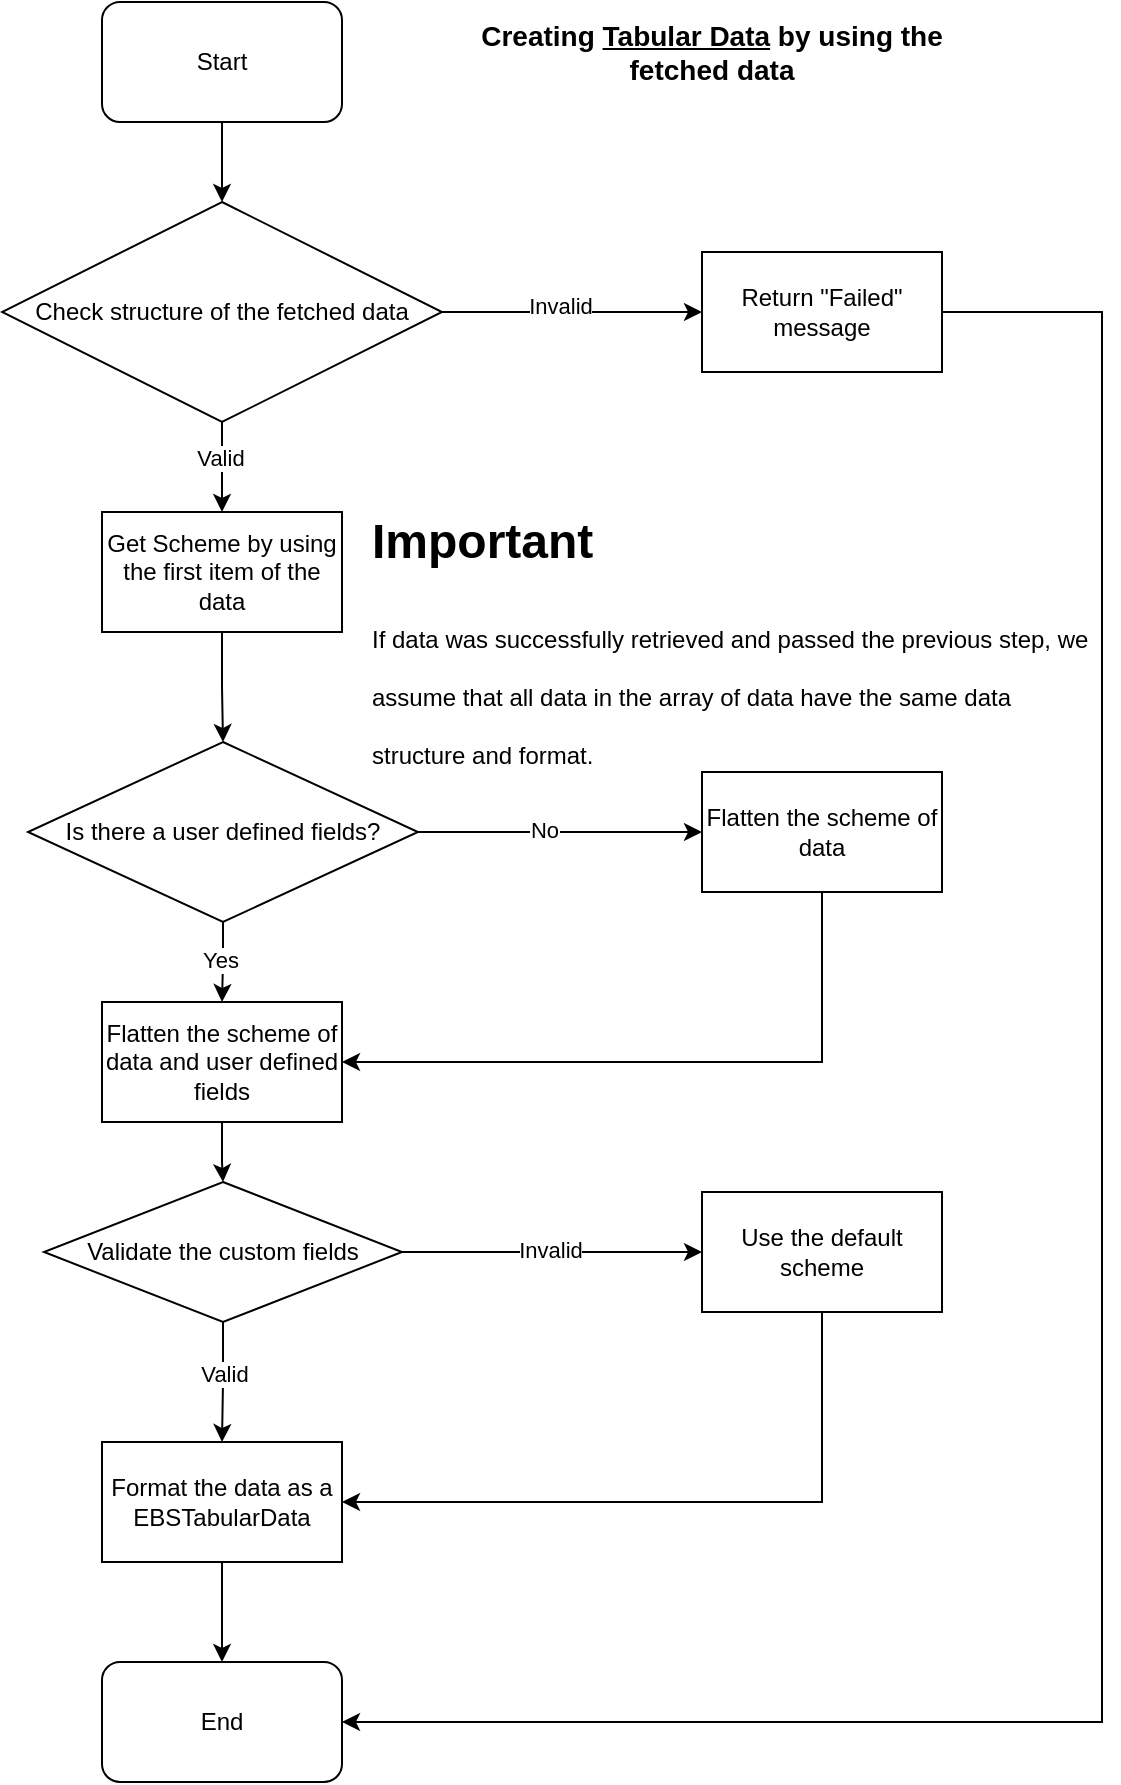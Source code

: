 <mxfile version="14.6.13" type="device"><diagram id="QCUltttpgOT9a0w8yef7" name="페이지-1"><mxGraphModel dx="427" dy="593" grid="1" gridSize="10" guides="1" tooltips="1" connect="1" arrows="1" fold="1" page="1" pageScale="1" pageWidth="1100" pageHeight="850" math="0" shadow="0"><root><mxCell id="0"/><mxCell id="1" parent="0"/><mxCell id="4UrBICLmgBe5kc68abEb-9" value="" style="edgeStyle=orthogonalEdgeStyle;rounded=0;orthogonalLoop=1;jettySize=auto;html=1;entryX=0.5;entryY=0;entryDx=0;entryDy=0;" edge="1" parent="1" source="4UrBICLmgBe5kc68abEb-3" target="4UrBICLmgBe5kc68abEb-11"><mxGeometry relative="1" as="geometry"><mxPoint x="550" y="120" as="targetPoint"/></mxGeometry></mxCell><mxCell id="4UrBICLmgBe5kc68abEb-3" value="Start" style="rounded=1;whiteSpace=wrap;html=1;" vertex="1" parent="1"><mxGeometry x="490" y="30" width="120" height="60" as="geometry"/></mxCell><mxCell id="4UrBICLmgBe5kc68abEb-4" value="&lt;b&gt;&lt;font style=&quot;font-size: 14px&quot;&gt;Creating &lt;u&gt;Tabular Data&lt;/u&gt;&amp;nbsp;by using the fetched data&lt;/font&gt;&lt;/b&gt;" style="text;html=1;strokeColor=none;fillColor=none;align=center;verticalAlign=middle;whiteSpace=wrap;rounded=0;" vertex="1" parent="1"><mxGeometry x="660" y="30" width="270" height="50" as="geometry"/></mxCell><mxCell id="4UrBICLmgBe5kc68abEb-13" value="" style="edgeStyle=orthogonalEdgeStyle;rounded=0;orthogonalLoop=1;jettySize=auto;html=1;" edge="1" parent="1" source="4UrBICLmgBe5kc68abEb-11" target="4UrBICLmgBe5kc68abEb-12"><mxGeometry relative="1" as="geometry"/></mxCell><mxCell id="4UrBICLmgBe5kc68abEb-14" value="Invalid" style="edgeLabel;html=1;align=center;verticalAlign=middle;resizable=0;points=[];" vertex="1" connectable="0" parent="4UrBICLmgBe5kc68abEb-13"><mxGeometry x="-0.092" y="3" relative="1" as="geometry"><mxPoint as="offset"/></mxGeometry></mxCell><mxCell id="4UrBICLmgBe5kc68abEb-16" value="" style="edgeStyle=orthogonalEdgeStyle;rounded=0;orthogonalLoop=1;jettySize=auto;html=1;" edge="1" parent="1" source="4UrBICLmgBe5kc68abEb-11" target="4UrBICLmgBe5kc68abEb-15"><mxGeometry relative="1" as="geometry"/></mxCell><mxCell id="4UrBICLmgBe5kc68abEb-23" value="Valid" style="edgeLabel;html=1;align=center;verticalAlign=middle;resizable=0;points=[];" vertex="1" connectable="0" parent="4UrBICLmgBe5kc68abEb-16"><mxGeometry x="-0.219" y="-1" relative="1" as="geometry"><mxPoint as="offset"/></mxGeometry></mxCell><mxCell id="4UrBICLmgBe5kc68abEb-11" value="Check structure of the fetched data" style="rhombus;whiteSpace=wrap;html=1;" vertex="1" parent="1"><mxGeometry x="440" y="130" width="220" height="110" as="geometry"/></mxCell><mxCell id="4UrBICLmgBe5kc68abEb-44" style="edgeStyle=orthogonalEdgeStyle;rounded=0;orthogonalLoop=1;jettySize=auto;html=1;entryX=1;entryY=0.5;entryDx=0;entryDy=0;" edge="1" parent="1" source="4UrBICLmgBe5kc68abEb-12" target="4UrBICLmgBe5kc68abEb-38"><mxGeometry relative="1" as="geometry"><Array as="points"><mxPoint x="990" y="185"/><mxPoint x="990" y="890"/></Array></mxGeometry></mxCell><mxCell id="4UrBICLmgBe5kc68abEb-12" value="Return &quot;Failed&quot; message" style="whiteSpace=wrap;html=1;" vertex="1" parent="1"><mxGeometry x="790" y="155" width="120" height="60" as="geometry"/></mxCell><mxCell id="4UrBICLmgBe5kc68abEb-18" style="edgeStyle=orthogonalEdgeStyle;rounded=0;orthogonalLoop=1;jettySize=auto;html=1;" edge="1" parent="1" source="4UrBICLmgBe5kc68abEb-15" target="4UrBICLmgBe5kc68abEb-19"><mxGeometry relative="1" as="geometry"><mxPoint x="550" y="560" as="targetPoint"/></mxGeometry></mxCell><mxCell id="4UrBICLmgBe5kc68abEb-15" value="Get Scheme by using the first item of the data" style="whiteSpace=wrap;html=1;" vertex="1" parent="1"><mxGeometry x="490" y="285" width="120" height="60" as="geometry"/></mxCell><mxCell id="4UrBICLmgBe5kc68abEb-17" value="&lt;h1&gt;&lt;span&gt;Important&lt;/span&gt;&lt;/h1&gt;&lt;h1&gt;&lt;span style=&quot;font-size: 12px ; font-weight: 400&quot;&gt;If data was successfully retrieved and passed the previous step, we assume that all data in the array of data have the same data structure and format.&lt;/span&gt;&lt;/h1&gt;" style="text;html=1;strokeColor=none;fillColor=none;spacing=5;spacingTop=-20;whiteSpace=wrap;overflow=hidden;rounded=0;" vertex="1" parent="1"><mxGeometry x="620" y="280" width="370" height="145" as="geometry"/></mxCell><mxCell id="4UrBICLmgBe5kc68abEb-20" style="edgeStyle=orthogonalEdgeStyle;rounded=0;orthogonalLoop=1;jettySize=auto;html=1;entryX=0;entryY=0.5;entryDx=0;entryDy=0;" edge="1" parent="1" source="4UrBICLmgBe5kc68abEb-19" target="4UrBICLmgBe5kc68abEb-28"><mxGeometry relative="1" as="geometry"><mxPoint x="790" y="545" as="targetPoint"/></mxGeometry></mxCell><mxCell id="4UrBICLmgBe5kc68abEb-22" value="No" style="edgeLabel;html=1;align=center;verticalAlign=middle;resizable=0;points=[];" vertex="1" connectable="0" parent="4UrBICLmgBe5kc68abEb-20"><mxGeometry x="-0.113" y="1" relative="1" as="geometry"><mxPoint as="offset"/></mxGeometry></mxCell><mxCell id="4UrBICLmgBe5kc68abEb-25" value="" style="edgeStyle=orthogonalEdgeStyle;rounded=0;orthogonalLoop=1;jettySize=auto;html=1;" edge="1" parent="1" source="4UrBICLmgBe5kc68abEb-19" target="4UrBICLmgBe5kc68abEb-24"><mxGeometry relative="1" as="geometry"/></mxCell><mxCell id="4UrBICLmgBe5kc68abEb-27" value="Yes" style="edgeLabel;html=1;align=center;verticalAlign=middle;resizable=0;points=[];" vertex="1" connectable="0" parent="4UrBICLmgBe5kc68abEb-25"><mxGeometry x="-0.053" y="-2" relative="1" as="geometry"><mxPoint as="offset"/></mxGeometry></mxCell><mxCell id="4UrBICLmgBe5kc68abEb-19" value="Is there a user defined fields?" style="rhombus;whiteSpace=wrap;html=1;" vertex="1" parent="1"><mxGeometry x="453" y="400" width="195" height="90" as="geometry"/></mxCell><mxCell id="4UrBICLmgBe5kc68abEb-29" style="edgeStyle=orthogonalEdgeStyle;rounded=0;orthogonalLoop=1;jettySize=auto;html=1;entryX=0.5;entryY=0;entryDx=0;entryDy=0;" edge="1" parent="1" source="4UrBICLmgBe5kc68abEb-24" target="4UrBICLmgBe5kc68abEb-31"><mxGeometry relative="1" as="geometry"><mxPoint x="550.5" y="780" as="targetPoint"/></mxGeometry></mxCell><mxCell id="4UrBICLmgBe5kc68abEb-24" value="Flatten the scheme of data and user defined fields" style="whiteSpace=wrap;html=1;" vertex="1" parent="1"><mxGeometry x="490" y="530" width="120" height="60" as="geometry"/></mxCell><mxCell id="4UrBICLmgBe5kc68abEb-43" style="edgeStyle=orthogonalEdgeStyle;rounded=0;orthogonalLoop=1;jettySize=auto;html=1;entryX=1;entryY=0.5;entryDx=0;entryDy=0;" edge="1" parent="1" source="4UrBICLmgBe5kc68abEb-28" target="4UrBICLmgBe5kc68abEb-24"><mxGeometry relative="1" as="geometry"><Array as="points"><mxPoint x="850" y="560"/></Array></mxGeometry></mxCell><mxCell id="4UrBICLmgBe5kc68abEb-28" value="Flatten the scheme of data" style="rounded=0;whiteSpace=wrap;html=1;" vertex="1" parent="1"><mxGeometry x="790" y="415" width="120" height="60" as="geometry"/></mxCell><mxCell id="4UrBICLmgBe5kc68abEb-32" style="edgeStyle=orthogonalEdgeStyle;rounded=0;orthogonalLoop=1;jettySize=auto;html=1;" edge="1" parent="1" source="4UrBICLmgBe5kc68abEb-31" target="4UrBICLmgBe5kc68abEb-33"><mxGeometry relative="1" as="geometry"><mxPoint x="780" y="825" as="targetPoint"/></mxGeometry></mxCell><mxCell id="4UrBICLmgBe5kc68abEb-34" value="Invalid" style="edgeLabel;html=1;align=center;verticalAlign=middle;resizable=0;points=[];" vertex="1" connectable="0" parent="4UrBICLmgBe5kc68abEb-32"><mxGeometry x="-0.013" y="1" relative="1" as="geometry"><mxPoint as="offset"/></mxGeometry></mxCell><mxCell id="4UrBICLmgBe5kc68abEb-36" value="" style="edgeStyle=orthogonalEdgeStyle;rounded=0;orthogonalLoop=1;jettySize=auto;html=1;entryX=0.5;entryY=0;entryDx=0;entryDy=0;" edge="1" parent="1" source="4UrBICLmgBe5kc68abEb-31" target="4UrBICLmgBe5kc68abEb-39"><mxGeometry relative="1" as="geometry"><mxPoint x="550" y="740" as="targetPoint"/></mxGeometry></mxCell><mxCell id="4UrBICLmgBe5kc68abEb-37" value="Valid" style="edgeLabel;html=1;align=center;verticalAlign=middle;resizable=0;points=[];" vertex="1" connectable="0" parent="4UrBICLmgBe5kc68abEb-36"><mxGeometry x="-0.15" relative="1" as="geometry"><mxPoint as="offset"/></mxGeometry></mxCell><mxCell id="4UrBICLmgBe5kc68abEb-31" value="Validate the custom fields" style="rhombus;whiteSpace=wrap;html=1;" vertex="1" parent="1"><mxGeometry x="461" y="620" width="179" height="70" as="geometry"/></mxCell><mxCell id="4UrBICLmgBe5kc68abEb-42" style="edgeStyle=orthogonalEdgeStyle;rounded=0;orthogonalLoop=1;jettySize=auto;html=1;entryX=1;entryY=0.5;entryDx=0;entryDy=0;" edge="1" parent="1" source="4UrBICLmgBe5kc68abEb-33" target="4UrBICLmgBe5kc68abEb-39"><mxGeometry relative="1" as="geometry"><Array as="points"><mxPoint x="850" y="780"/></Array></mxGeometry></mxCell><mxCell id="4UrBICLmgBe5kc68abEb-33" value="Use the default scheme" style="rounded=0;whiteSpace=wrap;html=1;" vertex="1" parent="1"><mxGeometry x="790" y="625" width="120" height="60" as="geometry"/></mxCell><mxCell id="4UrBICLmgBe5kc68abEb-38" value="End" style="rounded=1;whiteSpace=wrap;html=1;" vertex="1" parent="1"><mxGeometry x="490" y="860" width="120" height="60" as="geometry"/></mxCell><mxCell id="4UrBICLmgBe5kc68abEb-41" style="edgeStyle=orthogonalEdgeStyle;rounded=0;orthogonalLoop=1;jettySize=auto;html=1;entryX=0.5;entryY=0;entryDx=0;entryDy=0;" edge="1" parent="1" source="4UrBICLmgBe5kc68abEb-39" target="4UrBICLmgBe5kc68abEb-38"><mxGeometry relative="1" as="geometry"/></mxCell><mxCell id="4UrBICLmgBe5kc68abEb-39" value="Format the data as a EBSTabularData" style="rounded=0;whiteSpace=wrap;html=1;" vertex="1" parent="1"><mxGeometry x="490" y="750" width="120" height="60" as="geometry"/></mxCell></root></mxGraphModel></diagram></mxfile>